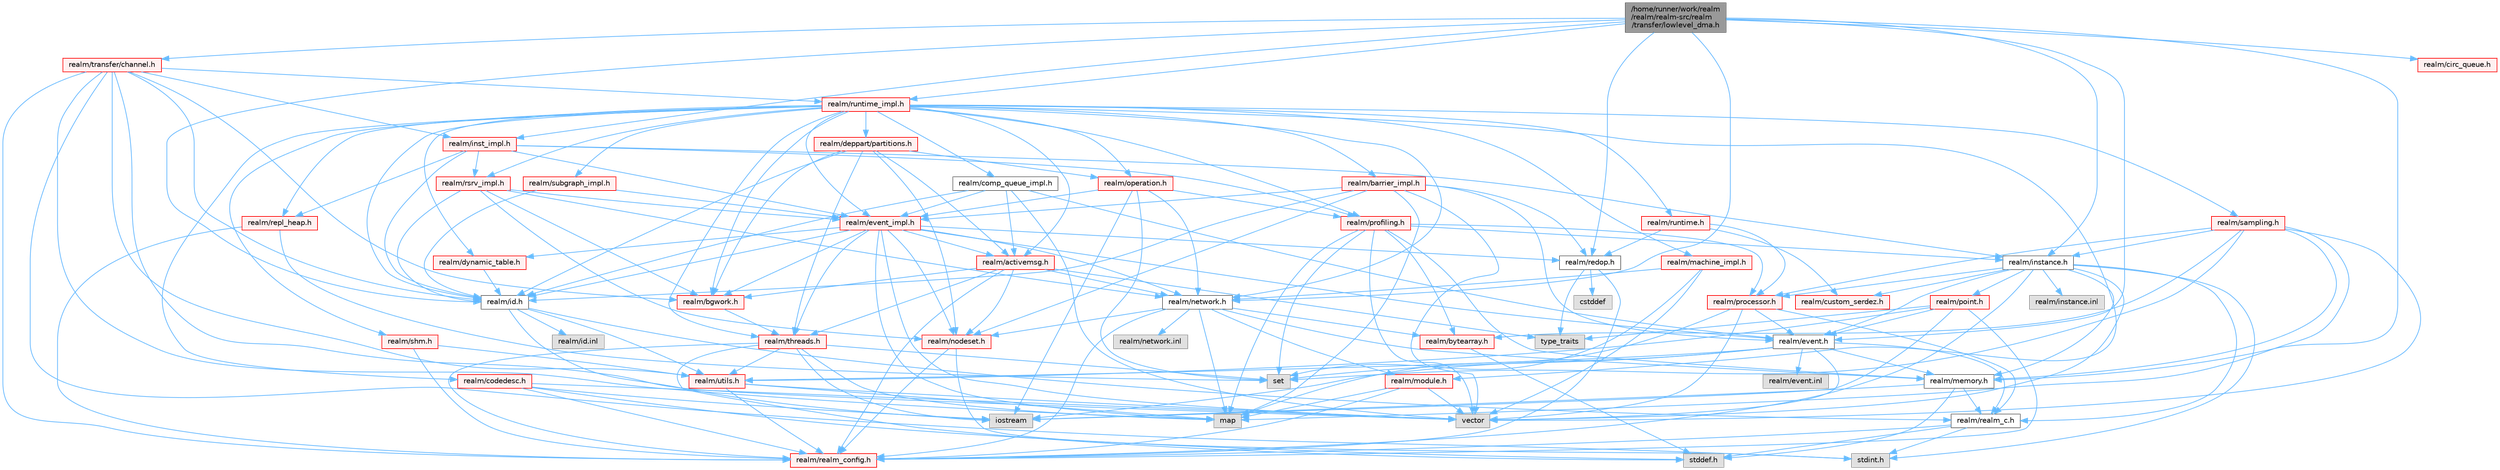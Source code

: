 digraph "/home/runner/work/realm/realm/realm-src/realm/transfer/lowlevel_dma.h"
{
 // LATEX_PDF_SIZE
  bgcolor="transparent";
  edge [fontname=Helvetica,fontsize=10,labelfontname=Helvetica,labelfontsize=10];
  node [fontname=Helvetica,fontsize=10,shape=box,height=0.2,width=0.4];
  Node1 [id="Node000001",label="/home/runner/work/realm\l/realm/realm-src/realm\l/transfer/lowlevel_dma.h",height=0.2,width=0.4,color="gray40", fillcolor="grey60", style="filled", fontcolor="black",tooltip=" "];
  Node1 -> Node2 [id="edge1_Node000001_Node000002",color="steelblue1",style="solid",tooltip=" "];
  Node2 [id="Node000002",label="realm/network.h",height=0.2,width=0.4,color="grey40", fillcolor="white", style="filled",URL="$network_8h.html",tooltip=" "];
  Node2 -> Node3 [id="edge2_Node000002_Node000003",color="steelblue1",style="solid",tooltip=" "];
  Node3 [id="Node000003",label="realm/realm_config.h",height=0.2,width=0.4,color="red", fillcolor="#FFF0F0", style="filled",URL="$realm__config_8h.html",tooltip=" "];
  Node2 -> Node6 [id="edge3_Node000002_Node000006",color="steelblue1",style="solid",tooltip=" "];
  Node6 [id="Node000006",label="realm/module.h",height=0.2,width=0.4,color="red", fillcolor="#FFF0F0", style="filled",URL="$module_8h.html",tooltip=" "];
  Node6 -> Node3 [id="edge4_Node000006_Node000003",color="steelblue1",style="solid",tooltip=" "];
  Node6 -> Node10 [id="edge5_Node000006_Node000010",color="steelblue1",style="solid",tooltip=" "];
  Node10 [id="Node000010",label="vector",height=0.2,width=0.4,color="grey60", fillcolor="#E0E0E0", style="filled",tooltip=" "];
  Node6 -> Node12 [id="edge6_Node000006_Node000012",color="steelblue1",style="solid",tooltip=" "];
  Node12 [id="Node000012",label="map",height=0.2,width=0.4,color="grey60", fillcolor="#E0E0E0", style="filled",tooltip=" "];
  Node2 -> Node13 [id="edge7_Node000002_Node000013",color="steelblue1",style="solid",tooltip=" "];
  Node13 [id="Node000013",label="realm/nodeset.h",height=0.2,width=0.4,color="red", fillcolor="#FFF0F0", style="filled",URL="$nodeset_8h.html",tooltip=" "];
  Node13 -> Node3 [id="edge8_Node000013_Node000003",color="steelblue1",style="solid",tooltip=" "];
  Node13 -> Node24 [id="edge9_Node000013_Node000024",color="steelblue1",style="solid",tooltip=" "];
  Node24 [id="Node000024",label="stdint.h",height=0.2,width=0.4,color="grey60", fillcolor="#E0E0E0", style="filled",tooltip=" "];
  Node2 -> Node28 [id="edge10_Node000002_Node000028",color="steelblue1",style="solid",tooltip=" "];
  Node28 [id="Node000028",label="realm/memory.h",height=0.2,width=0.4,color="grey40", fillcolor="white", style="filled",URL="$memory_8h.html",tooltip=" "];
  Node28 -> Node29 [id="edge11_Node000028_Node000029",color="steelblue1",style="solid",tooltip=" "];
  Node29 [id="Node000029",label="realm/realm_c.h",height=0.2,width=0.4,color="grey40", fillcolor="white", style="filled",URL="$realm__c_8h.html",tooltip=" "];
  Node29 -> Node3 [id="edge12_Node000029_Node000003",color="steelblue1",style="solid",tooltip=" "];
  Node29 -> Node30 [id="edge13_Node000029_Node000030",color="steelblue1",style="solid",tooltip=" "];
  Node30 [id="Node000030",label="stddef.h",height=0.2,width=0.4,color="grey60", fillcolor="#E0E0E0", style="filled",tooltip=" "];
  Node29 -> Node24 [id="edge14_Node000029_Node000024",color="steelblue1",style="solid",tooltip=" "];
  Node28 -> Node30 [id="edge15_Node000028_Node000030",color="steelblue1",style="solid",tooltip=" "];
  Node28 -> Node31 [id="edge16_Node000028_Node000031",color="steelblue1",style="solid",tooltip=" "];
  Node31 [id="Node000031",label="iostream",height=0.2,width=0.4,color="grey60", fillcolor="#E0E0E0", style="filled",tooltip=" "];
  Node2 -> Node32 [id="edge17_Node000002_Node000032",color="steelblue1",style="solid",tooltip=" "];
  Node32 [id="Node000032",label="realm/bytearray.h",height=0.2,width=0.4,color="red", fillcolor="#FFF0F0", style="filled",URL="$bytearray_8h.html",tooltip=" "];
  Node32 -> Node30 [id="edge18_Node000032_Node000030",color="steelblue1",style="solid",tooltip=" "];
  Node2 -> Node12 [id="edge19_Node000002_Node000012",color="steelblue1",style="solid",tooltip=" "];
  Node2 -> Node34 [id="edge20_Node000002_Node000034",color="steelblue1",style="solid",tooltip=" "];
  Node34 [id="Node000034",label="realm/network.inl",height=0.2,width=0.4,color="grey60", fillcolor="#E0E0E0", style="filled",tooltip=" "];
  Node1 -> Node35 [id="edge21_Node000001_Node000035",color="steelblue1",style="solid",tooltip=" "];
  Node35 [id="Node000035",label="realm/id.h",height=0.2,width=0.4,color="grey40", fillcolor="white", style="filled",URL="$id_8h.html",tooltip=" "];
  Node35 -> Node29 [id="edge22_Node000035_Node000029",color="steelblue1",style="solid",tooltip=" "];
  Node35 -> Node15 [id="edge23_Node000035_Node000015",color="steelblue1",style="solid",tooltip=" "];
  Node15 [id="Node000015",label="realm/utils.h",height=0.2,width=0.4,color="red", fillcolor="#FFF0F0", style="filled",URL="$utils_8h.html",tooltip=" "];
  Node15 -> Node3 [id="edge24_Node000015_Node000003",color="steelblue1",style="solid",tooltip=" "];
  Node15 -> Node10 [id="edge25_Node000015_Node000010",color="steelblue1",style="solid",tooltip=" "];
  Node15 -> Node12 [id="edge26_Node000015_Node000012",color="steelblue1",style="solid",tooltip=" "];
  Node35 -> Node31 [id="edge27_Node000035_Node000031",color="steelblue1",style="solid",tooltip=" "];
  Node35 -> Node36 [id="edge28_Node000035_Node000036",color="steelblue1",style="solid",tooltip=" "];
  Node36 [id="Node000036",label="realm/id.inl",height=0.2,width=0.4,color="grey60", fillcolor="#E0E0E0", style="filled",tooltip=" "];
  Node1 -> Node28 [id="edge29_Node000001_Node000028",color="steelblue1",style="solid",tooltip=" "];
  Node1 -> Node37 [id="edge30_Node000001_Node000037",color="steelblue1",style="solid",tooltip=" "];
  Node37 [id="Node000037",label="realm/redop.h",height=0.2,width=0.4,color="grey40", fillcolor="white", style="filled",URL="$redop_8h.html",tooltip=" "];
  Node37 -> Node3 [id="edge31_Node000037_Node000003",color="steelblue1",style="solid",tooltip=" "];
  Node37 -> Node38 [id="edge32_Node000037_Node000038",color="steelblue1",style="solid",tooltip=" "];
  Node38 [id="Node000038",label="cstddef",height=0.2,width=0.4,color="grey60", fillcolor="#E0E0E0", style="filled",tooltip=" "];
  Node37 -> Node39 [id="edge33_Node000037_Node000039",color="steelblue1",style="solid",tooltip=" "];
  Node39 [id="Node000039",label="type_traits",height=0.2,width=0.4,color="grey60", fillcolor="#E0E0E0", style="filled",tooltip=" "];
  Node1 -> Node40 [id="edge34_Node000001_Node000040",color="steelblue1",style="solid",tooltip=" "];
  Node40 [id="Node000040",label="realm/instance.h",height=0.2,width=0.4,color="grey40", fillcolor="white", style="filled",URL="$instance_8h.html",tooltip=" "];
  Node40 -> Node3 [id="edge35_Node000040_Node000003",color="steelblue1",style="solid",tooltip=" "];
  Node40 -> Node29 [id="edge36_Node000040_Node000029",color="steelblue1",style="solid",tooltip=" "];
  Node40 -> Node41 [id="edge37_Node000040_Node000041",color="steelblue1",style="solid",tooltip=" "];
  Node41 [id="Node000041",label="realm/event.h",height=0.2,width=0.4,color="grey40", fillcolor="white", style="filled",URL="$event_8h.html",tooltip=" "];
  Node41 -> Node29 [id="edge38_Node000041_Node000029",color="steelblue1",style="solid",tooltip=" "];
  Node41 -> Node15 [id="edge39_Node000041_Node000015",color="steelblue1",style="solid",tooltip=" "];
  Node41 -> Node28 [id="edge40_Node000041_Node000028",color="steelblue1",style="solid",tooltip=" "];
  Node41 -> Node10 [id="edge41_Node000041_Node000010",color="steelblue1",style="solid",tooltip=" "];
  Node41 -> Node42 [id="edge42_Node000041_Node000042",color="steelblue1",style="solid",tooltip=" "];
  Node42 [id="Node000042",label="set",height=0.2,width=0.4,color="grey60", fillcolor="#E0E0E0", style="filled",tooltip=" "];
  Node41 -> Node31 [id="edge43_Node000041_Node000031",color="steelblue1",style="solid",tooltip=" "];
  Node41 -> Node43 [id="edge44_Node000041_Node000043",color="steelblue1",style="solid",tooltip=" "];
  Node43 [id="Node000043",label="realm/event.inl",height=0.2,width=0.4,color="grey60", fillcolor="#E0E0E0", style="filled",tooltip=" "];
  Node40 -> Node28 [id="edge45_Node000040_Node000028",color="steelblue1",style="solid",tooltip=" "];
  Node40 -> Node44 [id="edge46_Node000040_Node000044",color="steelblue1",style="solid",tooltip=" "];
  Node44 [id="Node000044",label="realm/processor.h",height=0.2,width=0.4,color="red", fillcolor="#FFF0F0", style="filled",URL="$processor_8h.html",tooltip=" "];
  Node44 -> Node29 [id="edge47_Node000044_Node000029",color="steelblue1",style="solid",tooltip=" "];
  Node44 -> Node41 [id="edge48_Node000044_Node000041",color="steelblue1",style="solid",tooltip=" "];
  Node44 -> Node10 [id="edge49_Node000044_Node000010",color="steelblue1",style="solid",tooltip=" "];
  Node44 -> Node12 [id="edge50_Node000044_Node000012",color="steelblue1",style="solid",tooltip=" "];
  Node40 -> Node46 [id="edge51_Node000040_Node000046",color="steelblue1",style="solid",tooltip=" "];
  Node46 [id="Node000046",label="realm/point.h",height=0.2,width=0.4,color="red", fillcolor="#FFF0F0", style="filled",URL="$point_8h.html",tooltip=" "];
  Node46 -> Node3 [id="edge52_Node000046_Node000003",color="steelblue1",style="solid",tooltip=" "];
  Node46 -> Node41 [id="edge53_Node000046_Node000041",color="steelblue1",style="solid",tooltip=" "];
  Node46 -> Node15 [id="edge54_Node000046_Node000015",color="steelblue1",style="solid",tooltip=" "];
  Node46 -> Node31 [id="edge55_Node000046_Node000031",color="steelblue1",style="solid",tooltip=" "];
  Node46 -> Node39 [id="edge56_Node000046_Node000039",color="steelblue1",style="solid",tooltip=" "];
  Node40 -> Node48 [id="edge57_Node000040_Node000048",color="steelblue1",style="solid",tooltip=" "];
  Node48 [id="Node000048",label="realm/custom_serdez.h",height=0.2,width=0.4,color="red", fillcolor="#FFF0F0", style="filled",URL="$custom__serdez_8h.html",tooltip=" "];
  Node40 -> Node10 [id="edge58_Node000040_Node000010",color="steelblue1",style="solid",tooltip=" "];
  Node40 -> Node24 [id="edge59_Node000040_Node000024",color="steelblue1",style="solid",tooltip=" "];
  Node40 -> Node55 [id="edge60_Node000040_Node000055",color="steelblue1",style="solid",tooltip=" "];
  Node55 [id="Node000055",label="realm/instance.inl",height=0.2,width=0.4,color="grey60", fillcolor="#E0E0E0", style="filled",tooltip=" "];
  Node1 -> Node41 [id="edge61_Node000001_Node000041",color="steelblue1",style="solid",tooltip=" "];
  Node1 -> Node56 [id="edge62_Node000001_Node000056",color="steelblue1",style="solid",tooltip=" "];
  Node56 [id="Node000056",label="realm/runtime_impl.h",height=0.2,width=0.4,color="red", fillcolor="#FFF0F0", style="filled",URL="$runtime__impl_8h.html",tooltip=" "];
  Node56 -> Node57 [id="edge63_Node000056_Node000057",color="steelblue1",style="solid",tooltip=" "];
  Node57 [id="Node000057",label="realm/runtime.h",height=0.2,width=0.4,color="red", fillcolor="#FFF0F0", style="filled",URL="$runtime_8h.html",tooltip=" "];
  Node57 -> Node44 [id="edge64_Node000057_Node000044",color="steelblue1",style="solid",tooltip=" "];
  Node57 -> Node37 [id="edge65_Node000057_Node000037",color="steelblue1",style="solid",tooltip=" "];
  Node57 -> Node48 [id="edge66_Node000057_Node000048",color="steelblue1",style="solid",tooltip=" "];
  Node56 -> Node35 [id="edge67_Node000056_Node000035",color="steelblue1",style="solid",tooltip=" "];
  Node56 -> Node2 [id="edge68_Node000056_Node000002",color="steelblue1",style="solid",tooltip=" "];
  Node56 -> Node58 [id="edge69_Node000056_Node000058",color="steelblue1",style="solid",tooltip=" "];
  Node58 [id="Node000058",label="realm/operation.h",height=0.2,width=0.4,color="red", fillcolor="#FFF0F0", style="filled",URL="$operation_8h.html",tooltip=" "];
  Node58 -> Node59 [id="edge70_Node000058_Node000059",color="steelblue1",style="solid",tooltip=" "];
  Node59 [id="Node000059",label="realm/profiling.h",height=0.2,width=0.4,color="red", fillcolor="#FFF0F0", style="filled",URL="$profiling_8h.html",tooltip=" "];
  Node59 -> Node10 [id="edge71_Node000059_Node000010",color="steelblue1",style="solid",tooltip=" "];
  Node59 -> Node42 [id="edge72_Node000059_Node000042",color="steelblue1",style="solid",tooltip=" "];
  Node59 -> Node12 [id="edge73_Node000059_Node000012",color="steelblue1",style="solid",tooltip=" "];
  Node59 -> Node32 [id="edge74_Node000059_Node000032",color="steelblue1",style="solid",tooltip=" "];
  Node59 -> Node44 [id="edge75_Node000059_Node000044",color="steelblue1",style="solid",tooltip=" "];
  Node59 -> Node28 [id="edge76_Node000059_Node000028",color="steelblue1",style="solid",tooltip=" "];
  Node59 -> Node40 [id="edge77_Node000059_Node000040",color="steelblue1",style="solid",tooltip=" "];
  Node58 -> Node63 [id="edge78_Node000058_Node000063",color="steelblue1",style="solid",tooltip=" "];
  Node63 [id="Node000063",label="realm/event_impl.h",height=0.2,width=0.4,color="red", fillcolor="#FFF0F0", style="filled",URL="$event__impl_8h.html",tooltip=" "];
  Node63 -> Node41 [id="edge79_Node000063_Node000041",color="steelblue1",style="solid",tooltip=" "];
  Node63 -> Node35 [id="edge80_Node000063_Node000035",color="steelblue1",style="solid",tooltip=" "];
  Node63 -> Node13 [id="edge81_Node000063_Node000013",color="steelblue1",style="solid",tooltip=" "];
  Node63 -> Node2 [id="edge82_Node000063_Node000002",color="steelblue1",style="solid",tooltip=" "];
  Node63 -> Node64 [id="edge83_Node000063_Node000064",color="steelblue1",style="solid",tooltip=" "];
  Node64 [id="Node000064",label="realm/activemsg.h",height=0.2,width=0.4,color="red", fillcolor="#FFF0F0", style="filled",URL="$activemsg_8h.html",tooltip=" "];
  Node64 -> Node3 [id="edge84_Node000064_Node000003",color="steelblue1",style="solid",tooltip=" "];
  Node64 -> Node13 [id="edge85_Node000064_Node000013",color="steelblue1",style="solid",tooltip=" "];
  Node64 -> Node2 [id="edge86_Node000064_Node000002",color="steelblue1",style="solid",tooltip=" "];
  Node64 -> Node67 [id="edge87_Node000064_Node000067",color="steelblue1",style="solid",tooltip=" "];
  Node67 [id="Node000067",label="realm/threads.h",height=0.2,width=0.4,color="red", fillcolor="#FFF0F0", style="filled",URL="$threads_8h.html",tooltip=" "];
  Node67 -> Node3 [id="edge88_Node000067_Node000003",color="steelblue1",style="solid",tooltip=" "];
  Node67 -> Node15 [id="edge89_Node000067_Node000015",color="steelblue1",style="solid",tooltip=" "];
  Node67 -> Node30 [id="edge90_Node000067_Node000030",color="steelblue1",style="solid",tooltip=" "];
  Node67 -> Node42 [id="edge91_Node000067_Node000042",color="steelblue1",style="solid",tooltip=" "];
  Node67 -> Node12 [id="edge92_Node000067_Node000012",color="steelblue1",style="solid",tooltip=" "];
  Node67 -> Node31 [id="edge93_Node000067_Node000031",color="steelblue1",style="solid",tooltip=" "];
  Node64 -> Node72 [id="edge94_Node000064_Node000072",color="steelblue1",style="solid",tooltip=" "];
  Node72 [id="Node000072",label="realm/bgwork.h",height=0.2,width=0.4,color="red", fillcolor="#FFF0F0", style="filled",URL="$bgwork_8h.html",tooltip=" "];
  Node72 -> Node67 [id="edge95_Node000072_Node000067",color="steelblue1",style="solid",tooltip=" "];
  Node64 -> Node39 [id="edge96_Node000064_Node000039",color="steelblue1",style="solid",tooltip=" "];
  Node63 -> Node67 [id="edge97_Node000063_Node000067",color="steelblue1",style="solid",tooltip=" "];
  Node63 -> Node37 [id="edge98_Node000063_Node000037",color="steelblue1",style="solid",tooltip=" "];
  Node63 -> Node72 [id="edge99_Node000063_Node000072",color="steelblue1",style="solid",tooltip=" "];
  Node63 -> Node85 [id="edge100_Node000063_Node000085",color="steelblue1",style="solid",tooltip=" "];
  Node85 [id="Node000085",label="realm/dynamic_table.h",height=0.2,width=0.4,color="red", fillcolor="#FFF0F0", style="filled",URL="$dynamic__table_8h.html",tooltip=" "];
  Node85 -> Node35 [id="edge101_Node000085_Node000035",color="steelblue1",style="solid",tooltip=" "];
  Node63 -> Node10 [id="edge102_Node000063_Node000010",color="steelblue1",style="solid",tooltip=" "];
  Node63 -> Node12 [id="edge103_Node000063_Node000012",color="steelblue1",style="solid",tooltip=" "];
  Node58 -> Node2 [id="edge104_Node000058_Node000002",color="steelblue1",style="solid",tooltip=" "];
  Node58 -> Node42 [id="edge105_Node000058_Node000042",color="steelblue1",style="solid",tooltip=" "];
  Node58 -> Node31 [id="edge106_Node000058_Node000031",color="steelblue1",style="solid",tooltip=" "];
  Node56 -> Node59 [id="edge107_Node000056_Node000059",color="steelblue1",style="solid",tooltip=" "];
  Node56 -> Node85 [id="edge108_Node000056_Node000085",color="steelblue1",style="solid",tooltip=" "];
  Node56 -> Node89 [id="edge109_Node000056_Node000089",color="steelblue1",style="solid",tooltip=" "];
  Node89 [id="Node000089",label="realm/codedesc.h",height=0.2,width=0.4,color="red", fillcolor="#FFF0F0", style="filled",URL="$codedesc_8h.html",tooltip=" "];
  Node89 -> Node3 [id="edge110_Node000089_Node000003",color="steelblue1",style="solid",tooltip=" "];
  Node89 -> Node30 [id="edge111_Node000089_Node000030",color="steelblue1",style="solid",tooltip=" "];
  Node89 -> Node10 [id="edge112_Node000089_Node000010",color="steelblue1",style="solid",tooltip=" "];
  Node89 -> Node31 [id="edge113_Node000089_Node000031",color="steelblue1",style="solid",tooltip=" "];
  Node56 -> Node91 [id="edge114_Node000056_Node000091",color="steelblue1",style="solid",tooltip=" "];
  Node91 [id="Node000091",label="realm/deppart/partitions.h",height=0.2,width=0.4,color="red", fillcolor="#FFF0F0", style="filled",URL="$partitions_8h.html",tooltip=" "];
  Node91 -> Node64 [id="edge115_Node000091_Node000064",color="steelblue1",style="solid",tooltip=" "];
  Node91 -> Node35 [id="edge116_Node000091_Node000035",color="steelblue1",style="solid",tooltip=" "];
  Node91 -> Node58 [id="edge117_Node000091_Node000058",color="steelblue1",style="solid",tooltip=" "];
  Node91 -> Node67 [id="edge118_Node000091_Node000067",color="steelblue1",style="solid",tooltip=" "];
  Node91 -> Node13 [id="edge119_Node000091_Node000013",color="steelblue1",style="solid",tooltip=" "];
  Node91 -> Node72 [id="edge120_Node000091_Node000072",color="steelblue1",style="solid",tooltip=" "];
  Node56 -> Node110 [id="edge121_Node000056_Node000110",color="steelblue1",style="solid",tooltip=" "];
  Node110 [id="Node000110",label="realm/comp_queue_impl.h",height=0.2,width=0.4,color="grey40", fillcolor="white", style="filled",URL="$comp__queue__impl_8h.html",tooltip=" "];
  Node110 -> Node41 [id="edge122_Node000110_Node000041",color="steelblue1",style="solid",tooltip=" "];
  Node110 -> Node35 [id="edge123_Node000110_Node000035",color="steelblue1",style="solid",tooltip=" "];
  Node110 -> Node64 [id="edge124_Node000110_Node000064",color="steelblue1",style="solid",tooltip=" "];
  Node110 -> Node63 [id="edge125_Node000110_Node000063",color="steelblue1",style="solid",tooltip=" "];
  Node110 -> Node10 [id="edge126_Node000110_Node000010",color="steelblue1",style="solid",tooltip=" "];
  Node56 -> Node63 [id="edge127_Node000056_Node000063",color="steelblue1",style="solid",tooltip=" "];
  Node56 -> Node111 [id="edge128_Node000056_Node000111",color="steelblue1",style="solid",tooltip=" "];
  Node111 [id="Node000111",label="realm/barrier_impl.h",height=0.2,width=0.4,color="red", fillcolor="#FFF0F0", style="filled",URL="$barrier__impl_8h.html",tooltip=" "];
  Node111 -> Node41 [id="edge129_Node000111_Node000041",color="steelblue1",style="solid",tooltip=" "];
  Node111 -> Node63 [id="edge130_Node000111_Node000063",color="steelblue1",style="solid",tooltip=" "];
  Node111 -> Node35 [id="edge131_Node000111_Node000035",color="steelblue1",style="solid",tooltip=" "];
  Node111 -> Node13 [id="edge132_Node000111_Node000013",color="steelblue1",style="solid",tooltip=" "];
  Node111 -> Node37 [id="edge133_Node000111_Node000037",color="steelblue1",style="solid",tooltip=" "];
  Node111 -> Node10 [id="edge134_Node000111_Node000010",color="steelblue1",style="solid",tooltip=" "];
  Node111 -> Node12 [id="edge135_Node000111_Node000012",color="steelblue1",style="solid",tooltip=" "];
  Node56 -> Node113 [id="edge136_Node000056_Node000113",color="steelblue1",style="solid",tooltip=" "];
  Node113 [id="Node000113",label="realm/rsrv_impl.h",height=0.2,width=0.4,color="red", fillcolor="#FFF0F0", style="filled",URL="$rsrv__impl_8h.html",tooltip=" "];
  Node113 -> Node35 [id="edge137_Node000113_Node000035",color="steelblue1",style="solid",tooltip=" "];
  Node113 -> Node2 [id="edge138_Node000113_Node000002",color="steelblue1",style="solid",tooltip=" "];
  Node113 -> Node13 [id="edge139_Node000113_Node000013",color="steelblue1",style="solid",tooltip=" "];
  Node113 -> Node72 [id="edge140_Node000113_Node000072",color="steelblue1",style="solid",tooltip=" "];
  Node113 -> Node63 [id="edge141_Node000113_Node000063",color="steelblue1",style="solid",tooltip=" "];
  Node56 -> Node116 [id="edge142_Node000056_Node000116",color="steelblue1",style="solid",tooltip=" "];
  Node116 [id="Node000116",label="realm/subgraph_impl.h",height=0.2,width=0.4,color="red", fillcolor="#FFF0F0", style="filled",URL="$subgraph__impl_8h.html",tooltip=" "];
  Node116 -> Node35 [id="edge143_Node000116_Node000035",color="steelblue1",style="solid",tooltip=" "];
  Node116 -> Node63 [id="edge144_Node000116_Node000063",color="steelblue1",style="solid",tooltip=" "];
  Node56 -> Node119 [id="edge145_Node000056_Node000119",color="steelblue1",style="solid",tooltip=" "];
  Node119 [id="Node000119",label="realm/machine_impl.h",height=0.2,width=0.4,color="red", fillcolor="#FFF0F0", style="filled",URL="$machine__impl_8h.html",tooltip=" "];
  Node119 -> Node2 [id="edge146_Node000119_Node000002",color="steelblue1",style="solid",tooltip=" "];
  Node119 -> Node10 [id="edge147_Node000119_Node000010",color="steelblue1",style="solid",tooltip=" "];
  Node119 -> Node42 [id="edge148_Node000119_Node000042",color="steelblue1",style="solid",tooltip=" "];
  Node56 -> Node67 [id="edge149_Node000056_Node000067",color="steelblue1",style="solid",tooltip=" "];
  Node56 -> Node99 [id="edge150_Node000056_Node000099",color="steelblue1",style="solid",tooltip=" "];
  Node99 [id="Node000099",label="realm/sampling.h",height=0.2,width=0.4,color="red", fillcolor="#FFF0F0", style="filled",URL="$sampling_8h.html",tooltip=" "];
  Node99 -> Node10 [id="edge151_Node000099_Node000010",color="steelblue1",style="solid",tooltip=" "];
  Node99 -> Node42 [id="edge152_Node000099_Node000042",color="steelblue1",style="solid",tooltip=" "];
  Node99 -> Node12 [id="edge153_Node000099_Node000012",color="steelblue1",style="solid",tooltip=" "];
  Node99 -> Node32 [id="edge154_Node000099_Node000032",color="steelblue1",style="solid",tooltip=" "];
  Node99 -> Node44 [id="edge155_Node000099_Node000044",color="steelblue1",style="solid",tooltip=" "];
  Node99 -> Node28 [id="edge156_Node000099_Node000028",color="steelblue1",style="solid",tooltip=" "];
  Node99 -> Node40 [id="edge157_Node000099_Node000040",color="steelblue1",style="solid",tooltip=" "];
  Node56 -> Node6 [id="edge158_Node000056_Node000006",color="steelblue1",style="solid",tooltip=" "];
  Node56 -> Node72 [id="edge159_Node000056_Node000072",color="steelblue1",style="solid",tooltip=" "];
  Node56 -> Node64 [id="edge160_Node000056_Node000064",color="steelblue1",style="solid",tooltip=" "];
  Node56 -> Node122 [id="edge161_Node000056_Node000122",color="steelblue1",style="solid",tooltip=" "];
  Node122 [id="Node000122",label="realm/repl_heap.h",height=0.2,width=0.4,color="red", fillcolor="#FFF0F0", style="filled",URL="$repl__heap_8h.html",tooltip=" "];
  Node122 -> Node3 [id="edge162_Node000122_Node000003",color="steelblue1",style="solid",tooltip=" "];
  Node122 -> Node42 [id="edge163_Node000122_Node000042",color="steelblue1",style="solid",tooltip=" "];
  Node56 -> Node123 [id="edge164_Node000056_Node000123",color="steelblue1",style="solid",tooltip=" "];
  Node123 [id="Node000123",label="realm/shm.h",height=0.2,width=0.4,color="red", fillcolor="#FFF0F0", style="filled",URL="$shm_8h.html",tooltip=" "];
  Node123 -> Node3 [id="edge165_Node000123_Node000003",color="steelblue1",style="solid",tooltip=" "];
  Node123 -> Node15 [id="edge166_Node000123_Node000015",color="steelblue1",style="solid",tooltip=" "];
  Node1 -> Node124 [id="edge167_Node000001_Node000124",color="steelblue1",style="solid",tooltip=" "];
  Node124 [id="Node000124",label="realm/inst_impl.h",height=0.2,width=0.4,color="red", fillcolor="#FFF0F0", style="filled",URL="$inst__impl_8h.html",tooltip=" "];
  Node124 -> Node40 [id="edge168_Node000124_Node000040",color="steelblue1",style="solid",tooltip=" "];
  Node124 -> Node35 [id="edge169_Node000124_Node000035",color="steelblue1",style="solid",tooltip=" "];
  Node124 -> Node113 [id="edge170_Node000124_Node000113",color="steelblue1",style="solid",tooltip=" "];
  Node124 -> Node63 [id="edge171_Node000124_Node000063",color="steelblue1",style="solid",tooltip=" "];
  Node124 -> Node59 [id="edge172_Node000124_Node000059",color="steelblue1",style="solid",tooltip=" "];
  Node124 -> Node122 [id="edge173_Node000124_Node000122",color="steelblue1",style="solid",tooltip=" "];
  Node1 -> Node131 [id="edge174_Node000001_Node000131",color="steelblue1",style="solid",tooltip=" "];
  Node131 [id="Node000131",label="realm/transfer/channel.h",height=0.2,width=0.4,color="red", fillcolor="#FFF0F0", style="filled",URL="$channel_8h.html",tooltip=" "];
  Node131 -> Node3 [id="edge175_Node000131_Node000003",color="steelblue1",style="solid",tooltip=" "];
  Node131 -> Node24 [id="edge176_Node000131_Node000024",color="steelblue1",style="solid",tooltip=" "];
  Node131 -> Node12 [id="edge177_Node000131_Node000012",color="steelblue1",style="solid",tooltip=" "];
  Node131 -> Node10 [id="edge178_Node000131_Node000010",color="steelblue1",style="solid",tooltip=" "];
  Node131 -> Node35 [id="edge179_Node000131_Node000035",color="steelblue1",style="solid",tooltip=" "];
  Node131 -> Node56 [id="edge180_Node000131_Node000056",color="steelblue1",style="solid",tooltip=" "];
  Node131 -> Node124 [id="edge181_Node000131_Node000124",color="steelblue1",style="solid",tooltip=" "];
  Node131 -> Node72 [id="edge182_Node000131_Node000072",color="steelblue1",style="solid",tooltip=" "];
  Node131 -> Node15 [id="edge183_Node000131_Node000015",color="steelblue1",style="solid",tooltip=" "];
  Node1 -> Node142 [id="edge184_Node000001_Node000142",color="steelblue1",style="solid",tooltip=" "];
  Node142 [id="Node000142",label="realm/circ_queue.h",height=0.2,width=0.4,color="red", fillcolor="#FFF0F0", style="filled",URL="$circ__queue_8h.html",tooltip=" "];
}
